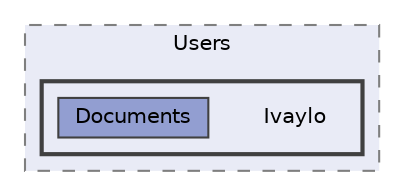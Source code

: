 digraph "Ivaylo"
{
 // LATEX_PDF_SIZE
  bgcolor="transparent";
  edge [fontname=Helvetica,fontsize=10,labelfontname=Helvetica,labelfontsize=10];
  node [fontname=Helvetica,fontsize=10,shape=box,height=0.2,width=0.4];
  compound=true
  subgraph clusterdir_8ceffd4ee35c3518d4e8bdc7e638efe8 {
    graph [ bgcolor="#e9ebf6", pencolor="grey50", label="Users", fontname=Helvetica,fontsize=10 style="filled,dashed", URL="dir_8ceffd4ee35c3518d4e8bdc7e638efe8.html",tooltip=""]
  subgraph clusterdir_900a396ad774d62acee695f5dcd0433f {
    graph [ bgcolor="#e9ebf6", pencolor="grey25", label="", fontname=Helvetica,fontsize=10 style="filled,bold", URL="dir_900a396ad774d62acee695f5dcd0433f.html",tooltip=""]
    dir_900a396ad774d62acee695f5dcd0433f [shape=plaintext, label="Ivaylo"];
  dir_00bbea72ab1fd6dff753a87d7b23f4dd [label="Documents", fillcolor="#929ed1", color="grey25", style="filled", URL="dir_00bbea72ab1fd6dff753a87d7b23f4dd.html",tooltip=""];
  }
  }
}
